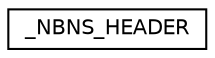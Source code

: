 digraph "Graphical Class Hierarchy"
{
  edge [fontname="Helvetica",fontsize="10",labelfontname="Helvetica",labelfontsize="10"];
  node [fontname="Helvetica",fontsize="10",shape=record];
  rankdir="LR";
  Node1 [label="_NBNS_HEADER",height=0.2,width=0.4,color="black", fillcolor="white", style="filled",URL="$struct___n_b_n_s___h_e_a_d_e_r.html"];
}
